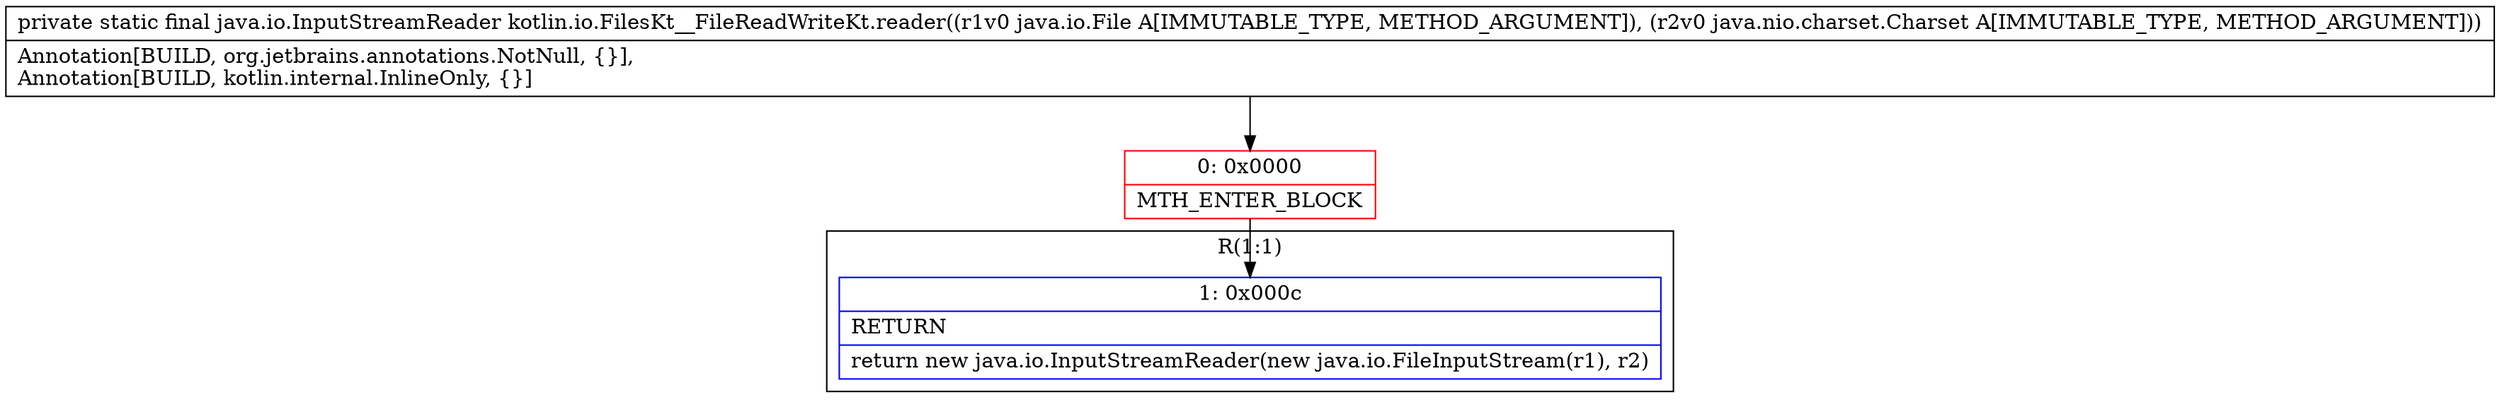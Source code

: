 digraph "CFG forkotlin.io.FilesKt__FileReadWriteKt.reader(Ljava\/io\/File;Ljava\/nio\/charset\/Charset;)Ljava\/io\/InputStreamReader;" {
subgraph cluster_Region_279410433 {
label = "R(1:1)";
node [shape=record,color=blue];
Node_1 [shape=record,label="{1\:\ 0x000c|RETURN\l|return new java.io.InputStreamReader(new java.io.FileInputStream(r1), r2)\l}"];
}
Node_0 [shape=record,color=red,label="{0\:\ 0x0000|MTH_ENTER_BLOCK\l}"];
MethodNode[shape=record,label="{private static final java.io.InputStreamReader kotlin.io.FilesKt__FileReadWriteKt.reader((r1v0 java.io.File A[IMMUTABLE_TYPE, METHOD_ARGUMENT]), (r2v0 java.nio.charset.Charset A[IMMUTABLE_TYPE, METHOD_ARGUMENT]))  | Annotation[BUILD, org.jetbrains.annotations.NotNull, \{\}], \lAnnotation[BUILD, kotlin.internal.InlineOnly, \{\}]\l}"];
MethodNode -> Node_0;
Node_0 -> Node_1;
}

